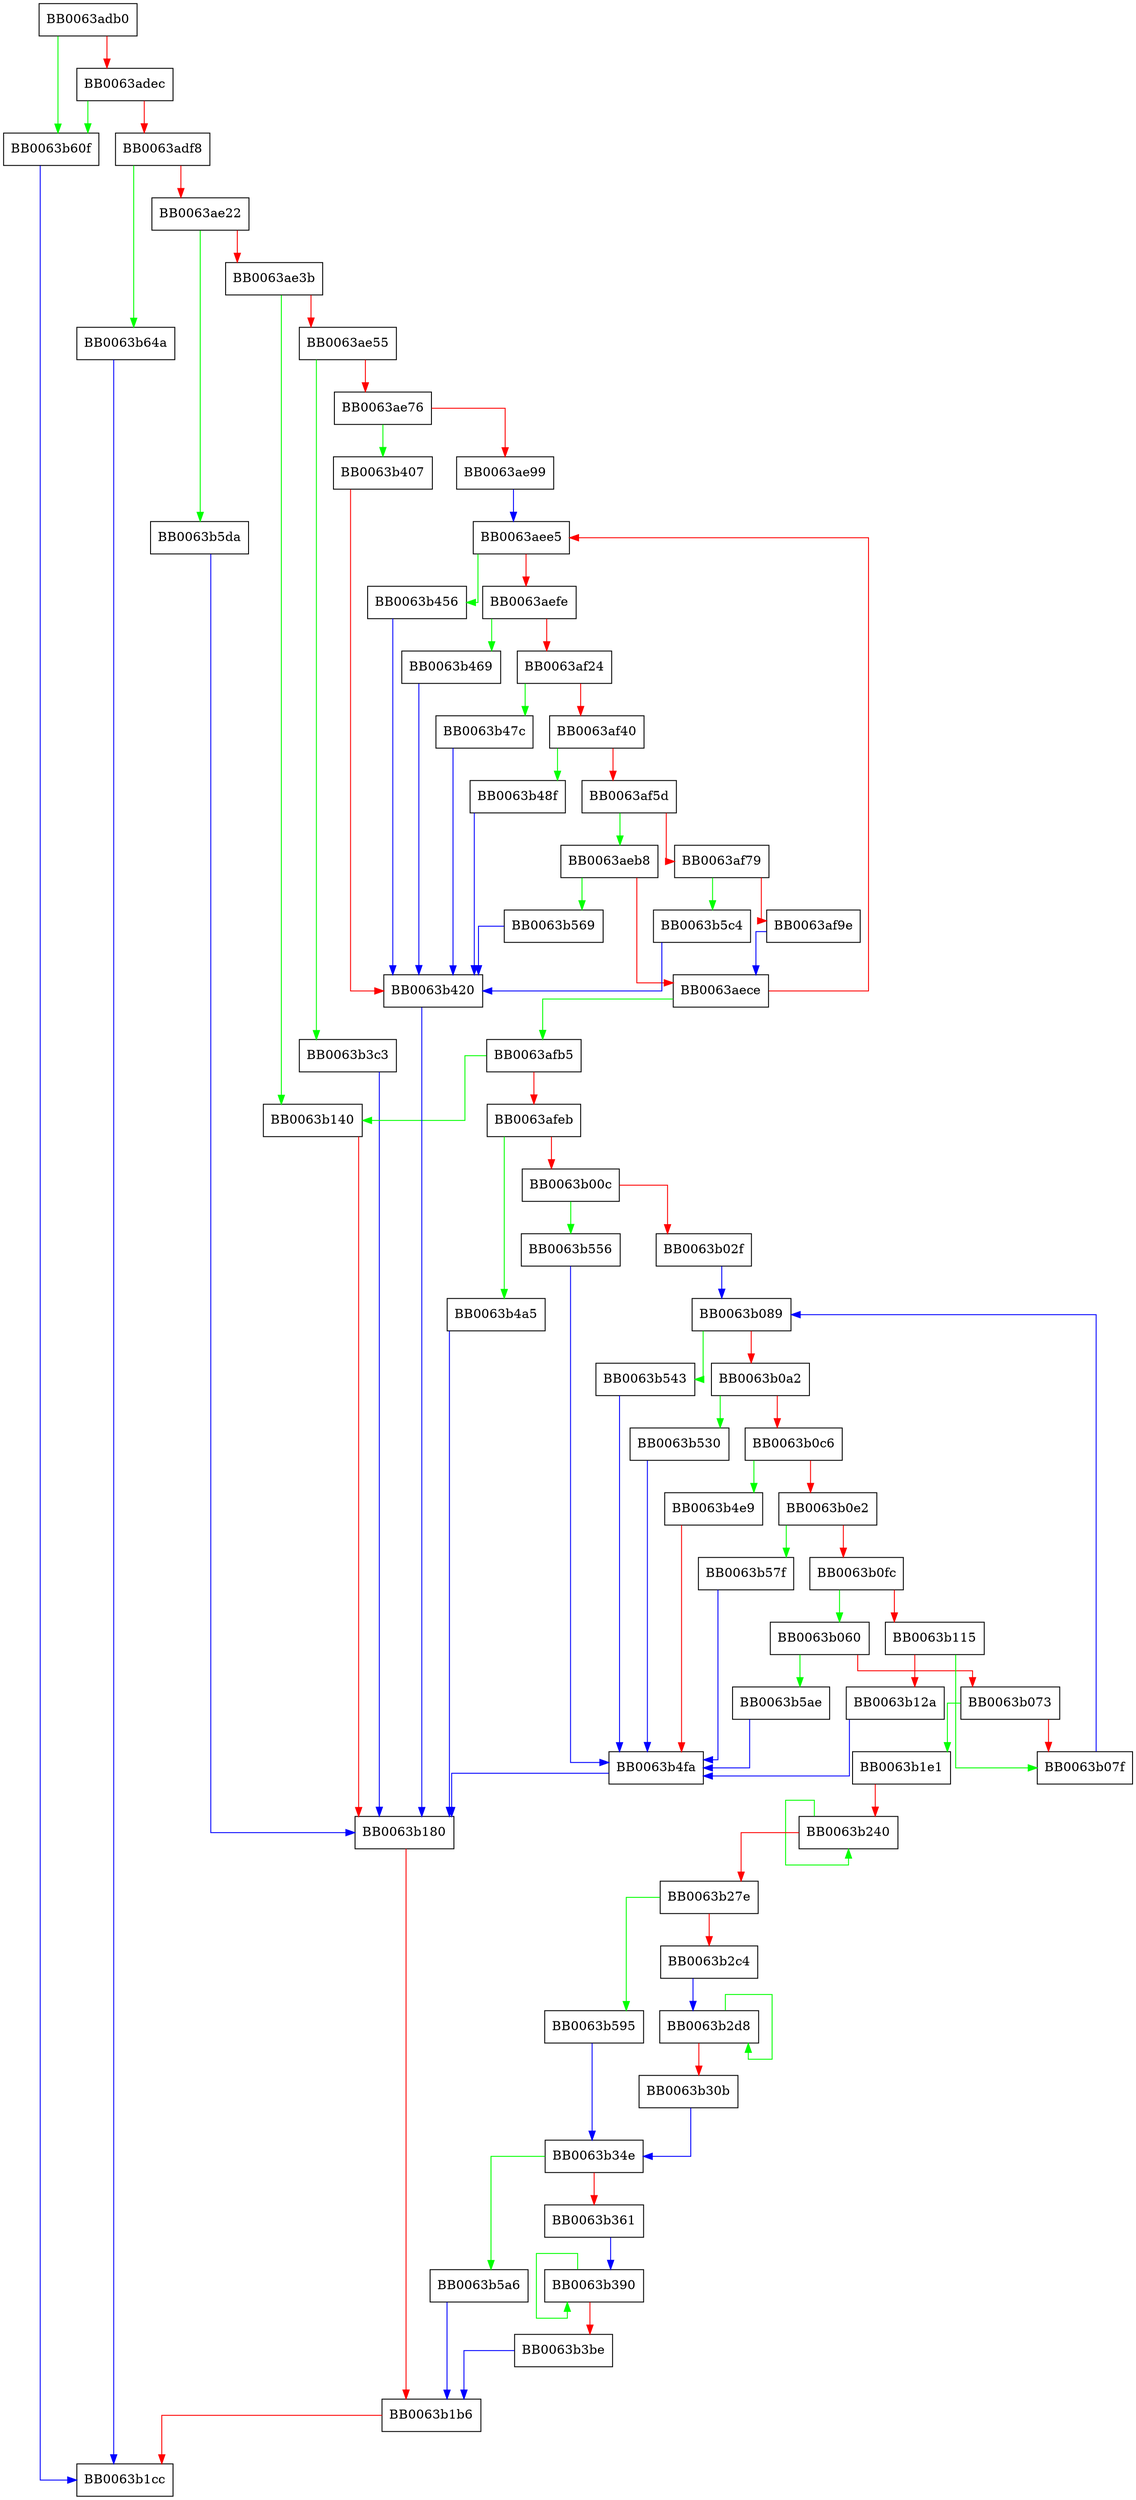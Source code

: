 digraph ossl_rsa_padding_check_PKCS1_type_2 {
  node [shape="box"];
  graph [splines=ortho];
  BB0063adb0 -> BB0063b60f [color="green"];
  BB0063adb0 -> BB0063adec [color="red"];
  BB0063adec -> BB0063b60f [color="green"];
  BB0063adec -> BB0063adf8 [color="red"];
  BB0063adf8 -> BB0063b64a [color="green"];
  BB0063adf8 -> BB0063ae22 [color="red"];
  BB0063ae22 -> BB0063b5da [color="green"];
  BB0063ae22 -> BB0063ae3b [color="red"];
  BB0063ae3b -> BB0063b140 [color="green"];
  BB0063ae3b -> BB0063ae55 [color="red"];
  BB0063ae55 -> BB0063b3c3 [color="green"];
  BB0063ae55 -> BB0063ae76 [color="red"];
  BB0063ae76 -> BB0063b407 [color="green"];
  BB0063ae76 -> BB0063ae99 [color="red"];
  BB0063ae99 -> BB0063aee5 [color="blue"];
  BB0063aeb8 -> BB0063b569 [color="green"];
  BB0063aeb8 -> BB0063aece [color="red"];
  BB0063aece -> BB0063afb5 [color="green"];
  BB0063aece -> BB0063aee5 [color="red"];
  BB0063aee5 -> BB0063b456 [color="green"];
  BB0063aee5 -> BB0063aefe [color="red"];
  BB0063aefe -> BB0063b469 [color="green"];
  BB0063aefe -> BB0063af24 [color="red"];
  BB0063af24 -> BB0063b47c [color="green"];
  BB0063af24 -> BB0063af40 [color="red"];
  BB0063af40 -> BB0063b48f [color="green"];
  BB0063af40 -> BB0063af5d [color="red"];
  BB0063af5d -> BB0063aeb8 [color="green"];
  BB0063af5d -> BB0063af79 [color="red"];
  BB0063af79 -> BB0063b5c4 [color="green"];
  BB0063af79 -> BB0063af9e [color="red"];
  BB0063af9e -> BB0063aece [color="blue"];
  BB0063afb5 -> BB0063b140 [color="green"];
  BB0063afb5 -> BB0063afeb [color="red"];
  BB0063afeb -> BB0063b4a5 [color="green"];
  BB0063afeb -> BB0063b00c [color="red"];
  BB0063b00c -> BB0063b556 [color="green"];
  BB0063b00c -> BB0063b02f [color="red"];
  BB0063b02f -> BB0063b089 [color="blue"];
  BB0063b060 -> BB0063b5ae [color="green"];
  BB0063b060 -> BB0063b073 [color="red"];
  BB0063b073 -> BB0063b1e1 [color="green"];
  BB0063b073 -> BB0063b07f [color="red"];
  BB0063b07f -> BB0063b089 [color="blue"];
  BB0063b089 -> BB0063b543 [color="green"];
  BB0063b089 -> BB0063b0a2 [color="red"];
  BB0063b0a2 -> BB0063b530 [color="green"];
  BB0063b0a2 -> BB0063b0c6 [color="red"];
  BB0063b0c6 -> BB0063b4e9 [color="green"];
  BB0063b0c6 -> BB0063b0e2 [color="red"];
  BB0063b0e2 -> BB0063b57f [color="green"];
  BB0063b0e2 -> BB0063b0fc [color="red"];
  BB0063b0fc -> BB0063b060 [color="green"];
  BB0063b0fc -> BB0063b115 [color="red"];
  BB0063b115 -> BB0063b07f [color="green"];
  BB0063b115 -> BB0063b12a [color="red"];
  BB0063b12a -> BB0063b4fa [color="blue"];
  BB0063b140 -> BB0063b180 [color="red"];
  BB0063b180 -> BB0063b1b6 [color="red"];
  BB0063b1b6 -> BB0063b1cc [color="red"];
  BB0063b1e1 -> BB0063b240 [color="red"];
  BB0063b240 -> BB0063b240 [color="green"];
  BB0063b240 -> BB0063b27e [color="red"];
  BB0063b27e -> BB0063b595 [color="green"];
  BB0063b27e -> BB0063b2c4 [color="red"];
  BB0063b2c4 -> BB0063b2d8 [color="blue"];
  BB0063b2d8 -> BB0063b2d8 [color="green"];
  BB0063b2d8 -> BB0063b30b [color="red"];
  BB0063b30b -> BB0063b34e [color="blue"];
  BB0063b34e -> BB0063b5a6 [color="green"];
  BB0063b34e -> BB0063b361 [color="red"];
  BB0063b361 -> BB0063b390 [color="blue"];
  BB0063b390 -> BB0063b390 [color="green"];
  BB0063b390 -> BB0063b3be [color="red"];
  BB0063b3be -> BB0063b1b6 [color="blue"];
  BB0063b3c3 -> BB0063b180 [color="blue"];
  BB0063b407 -> BB0063b420 [color="red"];
  BB0063b420 -> BB0063b180 [color="blue"];
  BB0063b456 -> BB0063b420 [color="blue"];
  BB0063b469 -> BB0063b420 [color="blue"];
  BB0063b47c -> BB0063b420 [color="blue"];
  BB0063b48f -> BB0063b420 [color="blue"];
  BB0063b4a5 -> BB0063b180 [color="blue"];
  BB0063b4e9 -> BB0063b4fa [color="red"];
  BB0063b4fa -> BB0063b180 [color="blue"];
  BB0063b530 -> BB0063b4fa [color="blue"];
  BB0063b543 -> BB0063b4fa [color="blue"];
  BB0063b556 -> BB0063b4fa [color="blue"];
  BB0063b569 -> BB0063b420 [color="blue"];
  BB0063b57f -> BB0063b4fa [color="blue"];
  BB0063b595 -> BB0063b34e [color="blue"];
  BB0063b5a6 -> BB0063b1b6 [color="blue"];
  BB0063b5ae -> BB0063b4fa [color="blue"];
  BB0063b5c4 -> BB0063b420 [color="blue"];
  BB0063b5da -> BB0063b180 [color="blue"];
  BB0063b60f -> BB0063b1cc [color="blue"];
  BB0063b64a -> BB0063b1cc [color="blue"];
}